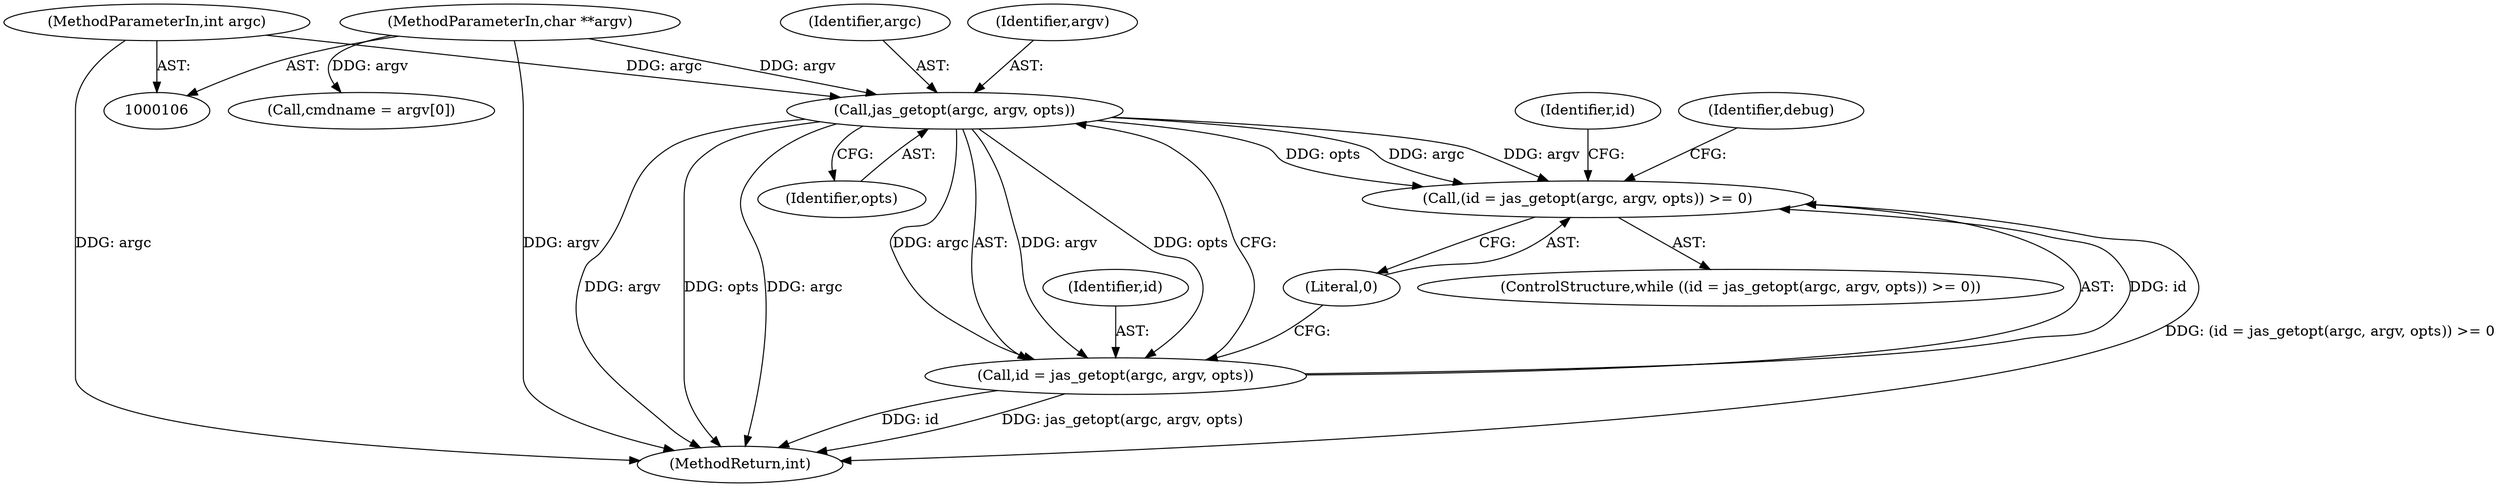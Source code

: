 digraph "0_jasper_d42b2388f7f8e0332c846675133acea151fc557a@API" {
"1000155" [label="(Call,jas_getopt(argc, argv, opts))"];
"1000107" [label="(MethodParameterIn,int argc)"];
"1000108" [label="(MethodParameterIn,char **argv)"];
"1000152" [label="(Call,(id = jas_getopt(argc, argv, opts)) >= 0)"];
"1000153" [label="(Call,id = jas_getopt(argc, argv, opts))"];
"1000158" [label="(Identifier,opts)"];
"1000153" [label="(Call,id = jas_getopt(argc, argv, opts))"];
"1000152" [label="(Call,(id = jas_getopt(argc, argv, opts)) >= 0)"];
"1000156" [label="(Identifier,argc)"];
"1000154" [label="(Identifier,id)"];
"1000162" [label="(Identifier,id)"];
"1000157" [label="(Identifier,argv)"];
"1000107" [label="(MethodParameterIn,int argc)"];
"1000108" [label="(MethodParameterIn,char **argv)"];
"1000159" [label="(Literal,0)"];
"1000151" [label="(ControlStructure,while ((id = jas_getopt(argc, argv, opts)) >= 0))"];
"1000129" [label="(Call,cmdname = argv[0])"];
"1000333" [label="(MethodReturn,int)"];
"1000208" [label="(Identifier,debug)"];
"1000155" [label="(Call,jas_getopt(argc, argv, opts))"];
"1000155" -> "1000153"  [label="AST: "];
"1000155" -> "1000158"  [label="CFG: "];
"1000156" -> "1000155"  [label="AST: "];
"1000157" -> "1000155"  [label="AST: "];
"1000158" -> "1000155"  [label="AST: "];
"1000153" -> "1000155"  [label="CFG: "];
"1000155" -> "1000333"  [label="DDG: argv"];
"1000155" -> "1000333"  [label="DDG: opts"];
"1000155" -> "1000333"  [label="DDG: argc"];
"1000155" -> "1000152"  [label="DDG: argc"];
"1000155" -> "1000152"  [label="DDG: argv"];
"1000155" -> "1000152"  [label="DDG: opts"];
"1000155" -> "1000153"  [label="DDG: argc"];
"1000155" -> "1000153"  [label="DDG: argv"];
"1000155" -> "1000153"  [label="DDG: opts"];
"1000107" -> "1000155"  [label="DDG: argc"];
"1000108" -> "1000155"  [label="DDG: argv"];
"1000107" -> "1000106"  [label="AST: "];
"1000107" -> "1000333"  [label="DDG: argc"];
"1000108" -> "1000106"  [label="AST: "];
"1000108" -> "1000333"  [label="DDG: argv"];
"1000108" -> "1000129"  [label="DDG: argv"];
"1000152" -> "1000151"  [label="AST: "];
"1000152" -> "1000159"  [label="CFG: "];
"1000153" -> "1000152"  [label="AST: "];
"1000159" -> "1000152"  [label="AST: "];
"1000162" -> "1000152"  [label="CFG: "];
"1000208" -> "1000152"  [label="CFG: "];
"1000152" -> "1000333"  [label="DDG: (id = jas_getopt(argc, argv, opts)) >= 0"];
"1000153" -> "1000152"  [label="DDG: id"];
"1000154" -> "1000153"  [label="AST: "];
"1000159" -> "1000153"  [label="CFG: "];
"1000153" -> "1000333"  [label="DDG: jas_getopt(argc, argv, opts)"];
"1000153" -> "1000333"  [label="DDG: id"];
}
